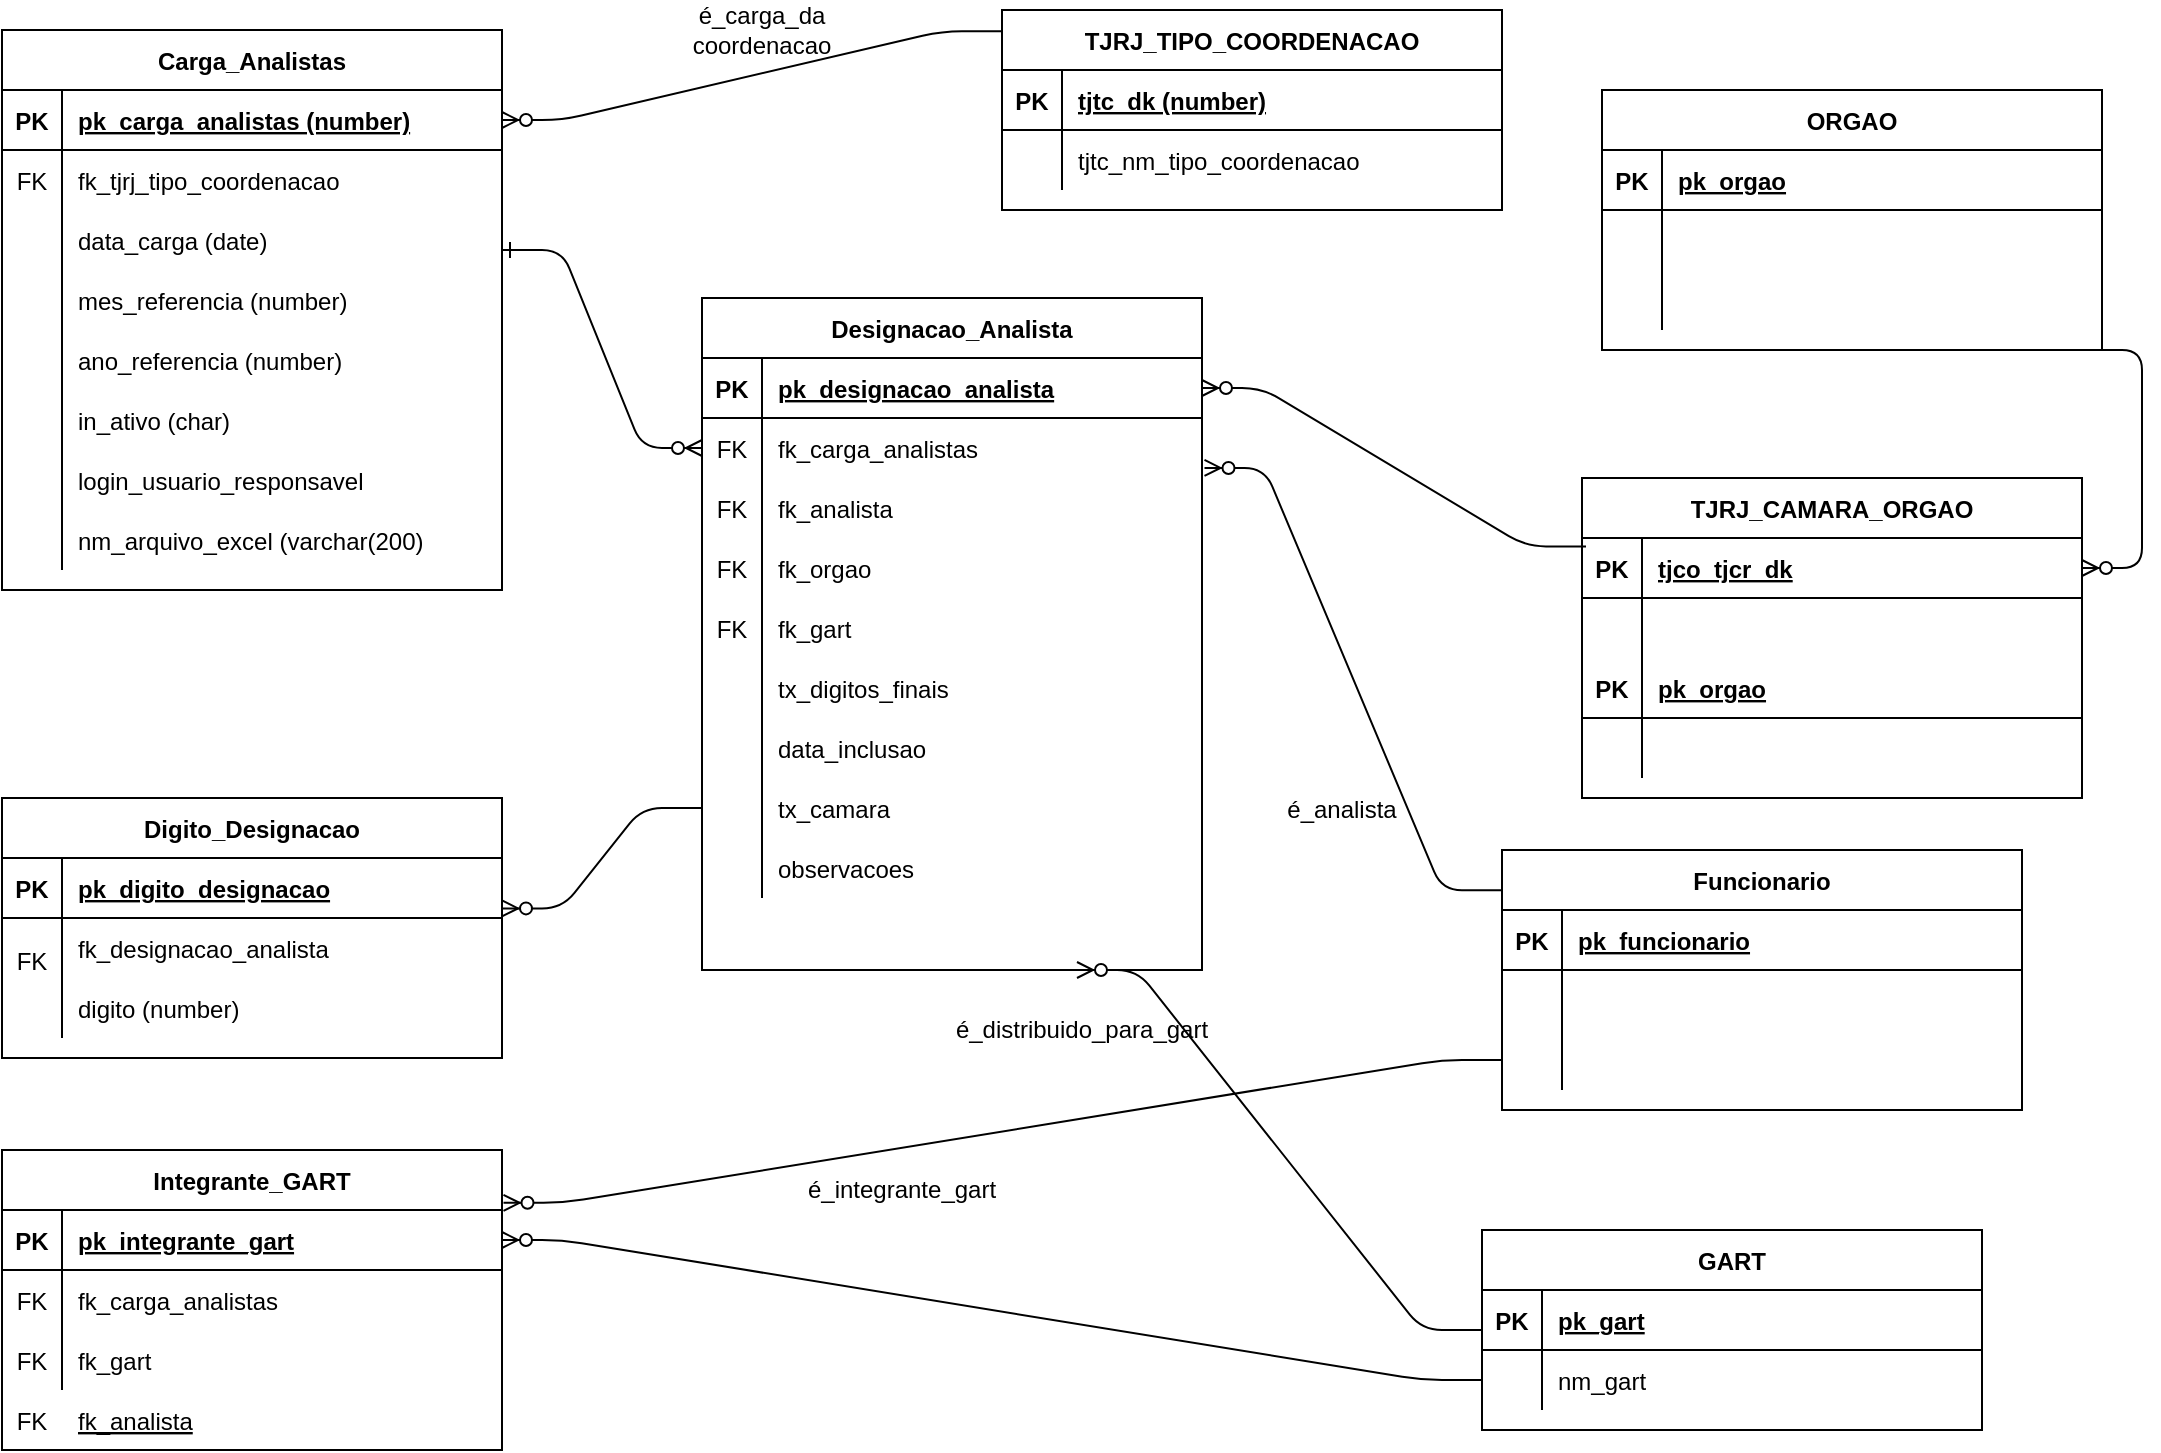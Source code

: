<mxfile version="14.4.8" type="github">
  <diagram id="R2lEEEUBdFMjLlhIrx00" name="Page-1">
    <mxGraphModel dx="1252" dy="533" grid="1" gridSize="10" guides="1" tooltips="1" connect="1" arrows="1" fold="1" page="1" pageScale="1" pageWidth="1169" pageHeight="827" math="0" shadow="0" extFonts="Permanent Marker^https://fonts.googleapis.com/css?family=Permanent+Marker">
      <root>
        <mxCell id="0" />
        <mxCell id="1" parent="0" />
        <mxCell id="C-vyLk0tnHw3VtMMgP7b-1" value="" style="edgeStyle=entityRelationEdgeStyle;endArrow=ERzeroToMany;startArrow=ERone;endFill=1;startFill=0;" parent="1" target="C-vyLk0tnHw3VtMMgP7b-6" edge="1">
          <mxGeometry width="100" height="100" relative="1" as="geometry">
            <mxPoint x="300" y="160" as="sourcePoint" />
            <mxPoint x="370" y="550" as="targetPoint" />
          </mxGeometry>
        </mxCell>
        <mxCell id="C-vyLk0tnHw3VtMMgP7b-2" value="Designacao_Analista" style="shape=table;startSize=30;container=1;collapsible=1;childLayout=tableLayout;fixedRows=1;rowLines=0;fontStyle=1;align=center;resizeLast=1;" parent="1" vertex="1">
          <mxGeometry x="400" y="184" width="250" height="336" as="geometry" />
        </mxCell>
        <mxCell id="C-vyLk0tnHw3VtMMgP7b-3" value="" style="shape=partialRectangle;collapsible=0;dropTarget=0;pointerEvents=0;fillColor=none;points=[[0,0.5],[1,0.5]];portConstraint=eastwest;top=0;left=0;right=0;bottom=1;" parent="C-vyLk0tnHw3VtMMgP7b-2" vertex="1">
          <mxGeometry y="30" width="250" height="30" as="geometry" />
        </mxCell>
        <mxCell id="C-vyLk0tnHw3VtMMgP7b-4" value="PK" style="shape=partialRectangle;overflow=hidden;connectable=0;fillColor=none;top=0;left=0;bottom=0;right=0;fontStyle=1;" parent="C-vyLk0tnHw3VtMMgP7b-3" vertex="1">
          <mxGeometry width="30" height="30" as="geometry" />
        </mxCell>
        <mxCell id="C-vyLk0tnHw3VtMMgP7b-5" value="pk_designacao_analista" style="shape=partialRectangle;overflow=hidden;connectable=0;fillColor=none;top=0;left=0;bottom=0;right=0;align=left;spacingLeft=6;fontStyle=5;" parent="C-vyLk0tnHw3VtMMgP7b-3" vertex="1">
          <mxGeometry x="30" width="220" height="30" as="geometry" />
        </mxCell>
        <mxCell id="C-vyLk0tnHw3VtMMgP7b-6" value="" style="shape=partialRectangle;collapsible=0;dropTarget=0;pointerEvents=0;fillColor=none;points=[[0,0.5],[1,0.5]];portConstraint=eastwest;top=0;left=0;right=0;bottom=0;" parent="C-vyLk0tnHw3VtMMgP7b-2" vertex="1">
          <mxGeometry y="60" width="250" height="30" as="geometry" />
        </mxCell>
        <mxCell id="C-vyLk0tnHw3VtMMgP7b-7" value="FK" style="shape=partialRectangle;overflow=hidden;connectable=0;fillColor=none;top=0;left=0;bottom=0;right=0;" parent="C-vyLk0tnHw3VtMMgP7b-6" vertex="1">
          <mxGeometry width="30" height="30" as="geometry" />
        </mxCell>
        <mxCell id="C-vyLk0tnHw3VtMMgP7b-8" value="fk_carga_analistas" style="shape=partialRectangle;overflow=hidden;connectable=0;fillColor=none;top=0;left=0;bottom=0;right=0;align=left;spacingLeft=6;" parent="C-vyLk0tnHw3VtMMgP7b-6" vertex="1">
          <mxGeometry x="30" width="220" height="30" as="geometry" />
        </mxCell>
        <mxCell id="C-vyLk0tnHw3VtMMgP7b-9" value="" style="shape=partialRectangle;collapsible=0;dropTarget=0;pointerEvents=0;fillColor=none;points=[[0,0.5],[1,0.5]];portConstraint=eastwest;top=0;left=0;right=0;bottom=0;" parent="C-vyLk0tnHw3VtMMgP7b-2" vertex="1">
          <mxGeometry y="90" width="250" height="30" as="geometry" />
        </mxCell>
        <mxCell id="C-vyLk0tnHw3VtMMgP7b-10" value="" style="shape=partialRectangle;overflow=hidden;connectable=0;fillColor=none;top=0;left=0;bottom=0;right=0;" parent="C-vyLk0tnHw3VtMMgP7b-9" vertex="1">
          <mxGeometry width="30" height="30" as="geometry" />
        </mxCell>
        <mxCell id="C-vyLk0tnHw3VtMMgP7b-11" value="fk_analista" style="shape=partialRectangle;overflow=hidden;connectable=0;fillColor=none;top=0;left=0;bottom=0;right=0;align=left;spacingLeft=6;" parent="C-vyLk0tnHw3VtMMgP7b-9" vertex="1">
          <mxGeometry x="30" width="220" height="30" as="geometry" />
        </mxCell>
        <mxCell id="Q8lgzIE0sb7ELPzwyJLQ-33" value="" style="shape=partialRectangle;collapsible=0;dropTarget=0;pointerEvents=0;fillColor=none;points=[[0,0.5],[1,0.5]];portConstraint=eastwest;top=0;left=0;right=0;bottom=0;" parent="C-vyLk0tnHw3VtMMgP7b-2" vertex="1">
          <mxGeometry y="120" width="250" height="30" as="geometry" />
        </mxCell>
        <mxCell id="Q8lgzIE0sb7ELPzwyJLQ-34" value="" style="shape=partialRectangle;overflow=hidden;connectable=0;fillColor=none;top=0;left=0;bottom=0;right=0;" parent="Q8lgzIE0sb7ELPzwyJLQ-33" vertex="1">
          <mxGeometry width="30" height="30" as="geometry" />
        </mxCell>
        <mxCell id="Q8lgzIE0sb7ELPzwyJLQ-35" value="fk_orgao" style="shape=partialRectangle;overflow=hidden;connectable=0;fillColor=none;top=0;left=0;bottom=0;right=0;align=left;spacingLeft=6;" parent="Q8lgzIE0sb7ELPzwyJLQ-33" vertex="1">
          <mxGeometry x="30" width="220" height="30" as="geometry" />
        </mxCell>
        <mxCell id="Q8lgzIE0sb7ELPzwyJLQ-37" value="" style="shape=partialRectangle;collapsible=0;dropTarget=0;pointerEvents=0;fillColor=none;points=[[0,0.5],[1,0.5]];portConstraint=eastwest;top=0;left=0;right=0;bottom=0;" parent="C-vyLk0tnHw3VtMMgP7b-2" vertex="1">
          <mxGeometry y="150" width="250" height="30" as="geometry" />
        </mxCell>
        <mxCell id="Q8lgzIE0sb7ELPzwyJLQ-38" value="" style="shape=partialRectangle;overflow=hidden;connectable=0;fillColor=none;top=0;left=0;bottom=0;right=0;" parent="Q8lgzIE0sb7ELPzwyJLQ-37" vertex="1">
          <mxGeometry width="30" height="30" as="geometry" />
        </mxCell>
        <mxCell id="Q8lgzIE0sb7ELPzwyJLQ-39" value="fk_gart" style="shape=partialRectangle;overflow=hidden;connectable=0;fillColor=none;top=0;left=0;bottom=0;right=0;align=left;spacingLeft=6;" parent="Q8lgzIE0sb7ELPzwyJLQ-37" vertex="1">
          <mxGeometry x="30" width="220" height="30" as="geometry" />
        </mxCell>
        <mxCell id="Q8lgzIE0sb7ELPzwyJLQ-40" value="" style="shape=partialRectangle;collapsible=0;dropTarget=0;pointerEvents=0;fillColor=none;points=[[0,0.5],[1,0.5]];portConstraint=eastwest;top=0;left=0;right=0;bottom=0;" parent="C-vyLk0tnHw3VtMMgP7b-2" vertex="1">
          <mxGeometry y="180" width="250" height="30" as="geometry" />
        </mxCell>
        <mxCell id="Q8lgzIE0sb7ELPzwyJLQ-41" value="" style="shape=partialRectangle;overflow=hidden;connectable=0;fillColor=none;top=0;left=0;bottom=0;right=0;" parent="Q8lgzIE0sb7ELPzwyJLQ-40" vertex="1">
          <mxGeometry width="30" height="30" as="geometry" />
        </mxCell>
        <mxCell id="Q8lgzIE0sb7ELPzwyJLQ-42" value="tx_digitos_finais" style="shape=partialRectangle;overflow=hidden;connectable=0;fillColor=none;top=0;left=0;bottom=0;right=0;align=left;spacingLeft=6;" parent="Q8lgzIE0sb7ELPzwyJLQ-40" vertex="1">
          <mxGeometry x="30" width="220" height="30" as="geometry" />
        </mxCell>
        <mxCell id="Q8lgzIE0sb7ELPzwyJLQ-43" value="" style="shape=partialRectangle;collapsible=0;dropTarget=0;pointerEvents=0;fillColor=none;points=[[0,0.5],[1,0.5]];portConstraint=eastwest;top=0;left=0;right=0;bottom=0;" parent="C-vyLk0tnHw3VtMMgP7b-2" vertex="1">
          <mxGeometry y="210" width="250" height="30" as="geometry" />
        </mxCell>
        <mxCell id="Q8lgzIE0sb7ELPzwyJLQ-44" value="" style="shape=partialRectangle;overflow=hidden;connectable=0;fillColor=none;top=0;left=0;bottom=0;right=0;" parent="Q8lgzIE0sb7ELPzwyJLQ-43" vertex="1">
          <mxGeometry width="30" height="30" as="geometry" />
        </mxCell>
        <mxCell id="Q8lgzIE0sb7ELPzwyJLQ-45" value="data_inclusao" style="shape=partialRectangle;overflow=hidden;connectable=0;fillColor=none;top=0;left=0;bottom=0;right=0;align=left;spacingLeft=6;" parent="Q8lgzIE0sb7ELPzwyJLQ-43" vertex="1">
          <mxGeometry x="30" width="220" height="30" as="geometry" />
        </mxCell>
        <mxCell id="NoIAqJUcy7Y0MZcSz8TD-11" value="" style="shape=partialRectangle;collapsible=0;dropTarget=0;pointerEvents=0;fillColor=none;points=[[0,0.5],[1,0.5]];portConstraint=eastwest;top=0;left=0;right=0;bottom=0;" parent="C-vyLk0tnHw3VtMMgP7b-2" vertex="1">
          <mxGeometry y="240" width="250" height="30" as="geometry" />
        </mxCell>
        <mxCell id="NoIAqJUcy7Y0MZcSz8TD-12" value="" style="shape=partialRectangle;overflow=hidden;connectable=0;fillColor=none;top=0;left=0;bottom=0;right=0;" parent="NoIAqJUcy7Y0MZcSz8TD-11" vertex="1">
          <mxGeometry width="30" height="30" as="geometry" />
        </mxCell>
        <mxCell id="NoIAqJUcy7Y0MZcSz8TD-13" value="tx_camara" style="shape=partialRectangle;overflow=hidden;connectable=0;fillColor=none;top=0;left=0;bottom=0;right=0;align=left;spacingLeft=6;" parent="NoIAqJUcy7Y0MZcSz8TD-11" vertex="1">
          <mxGeometry x="30" width="220" height="30" as="geometry" />
        </mxCell>
        <mxCell id="NoIAqJUcy7Y0MZcSz8TD-21" value="" style="shape=partialRectangle;collapsible=0;dropTarget=0;pointerEvents=0;fillColor=none;points=[[0,0.5],[1,0.5]];portConstraint=eastwest;top=0;left=0;right=0;bottom=0;" parent="C-vyLk0tnHw3VtMMgP7b-2" vertex="1">
          <mxGeometry y="270" width="250" height="30" as="geometry" />
        </mxCell>
        <mxCell id="NoIAqJUcy7Y0MZcSz8TD-22" value="" style="shape=partialRectangle;overflow=hidden;connectable=0;fillColor=none;top=0;left=0;bottom=0;right=0;" parent="NoIAqJUcy7Y0MZcSz8TD-21" vertex="1">
          <mxGeometry width="30" height="30" as="geometry" />
        </mxCell>
        <mxCell id="NoIAqJUcy7Y0MZcSz8TD-23" value="observacoes" style="shape=partialRectangle;overflow=hidden;connectable=0;fillColor=none;top=0;left=0;bottom=0;right=0;align=left;spacingLeft=6;" parent="NoIAqJUcy7Y0MZcSz8TD-21" vertex="1">
          <mxGeometry x="30" width="220" height="30" as="geometry" />
        </mxCell>
        <mxCell id="C-vyLk0tnHw3VtMMgP7b-13" value="TJRJ_CAMARA_ORGAO" style="shape=table;startSize=30;container=1;collapsible=1;childLayout=tableLayout;fixedRows=1;rowLines=0;fontStyle=1;align=center;resizeLast=1;" parent="1" vertex="1">
          <mxGeometry x="840" y="274" width="250" height="160" as="geometry" />
        </mxCell>
        <mxCell id="C-vyLk0tnHw3VtMMgP7b-14" value="" style="shape=partialRectangle;collapsible=0;dropTarget=0;pointerEvents=0;fillColor=none;points=[[0,0.5],[1,0.5]];portConstraint=eastwest;top=0;left=0;right=0;bottom=1;" parent="C-vyLk0tnHw3VtMMgP7b-13" vertex="1">
          <mxGeometry y="30" width="250" height="30" as="geometry" />
        </mxCell>
        <mxCell id="C-vyLk0tnHw3VtMMgP7b-15" value="PK" style="shape=partialRectangle;overflow=hidden;connectable=0;fillColor=none;top=0;left=0;bottom=0;right=0;fontStyle=1;" parent="C-vyLk0tnHw3VtMMgP7b-14" vertex="1">
          <mxGeometry width="30" height="30" as="geometry" />
        </mxCell>
        <mxCell id="C-vyLk0tnHw3VtMMgP7b-16" value="tjco_tjcr_dk" style="shape=partialRectangle;overflow=hidden;connectable=0;fillColor=none;top=0;left=0;bottom=0;right=0;align=left;spacingLeft=6;fontStyle=5;" parent="C-vyLk0tnHw3VtMMgP7b-14" vertex="1">
          <mxGeometry x="30" width="220" height="30" as="geometry" />
        </mxCell>
        <mxCell id="C-vyLk0tnHw3VtMMgP7b-17" value="" style="shape=partialRectangle;collapsible=0;dropTarget=0;pointerEvents=0;fillColor=none;points=[[0,0.5],[1,0.5]];portConstraint=eastwest;top=0;left=0;right=0;bottom=0;" parent="C-vyLk0tnHw3VtMMgP7b-13" vertex="1">
          <mxGeometry y="60" width="250" height="30" as="geometry" />
        </mxCell>
        <mxCell id="C-vyLk0tnHw3VtMMgP7b-18" value="" style="shape=partialRectangle;overflow=hidden;connectable=0;fillColor=none;top=0;left=0;bottom=0;right=0;" parent="C-vyLk0tnHw3VtMMgP7b-17" vertex="1">
          <mxGeometry width="30" height="30" as="geometry" />
        </mxCell>
        <mxCell id="C-vyLk0tnHw3VtMMgP7b-19" value="" style="shape=partialRectangle;overflow=hidden;connectable=0;fillColor=none;top=0;left=0;bottom=0;right=0;align=left;spacingLeft=6;" parent="C-vyLk0tnHw3VtMMgP7b-17" vertex="1">
          <mxGeometry x="30" width="220" height="30" as="geometry" />
        </mxCell>
        <mxCell id="ep-VxAOLVjgh2038yhp6-12" value="" style="shape=partialRectangle;collapsible=0;dropTarget=0;pointerEvents=0;fillColor=none;points=[[0,0.5],[1,0.5]];portConstraint=eastwest;top=0;left=0;right=0;bottom=1;" parent="C-vyLk0tnHw3VtMMgP7b-13" vertex="1">
          <mxGeometry y="90" width="250" height="30" as="geometry" />
        </mxCell>
        <mxCell id="ep-VxAOLVjgh2038yhp6-13" value="PK" style="shape=partialRectangle;overflow=hidden;connectable=0;fillColor=none;top=0;left=0;bottom=0;right=0;fontStyle=1;" parent="ep-VxAOLVjgh2038yhp6-12" vertex="1">
          <mxGeometry width="30" height="30" as="geometry" />
        </mxCell>
        <mxCell id="ep-VxAOLVjgh2038yhp6-14" value="pk_orgao" style="shape=partialRectangle;overflow=hidden;connectable=0;fillColor=none;top=0;left=0;bottom=0;right=0;align=left;spacingLeft=6;fontStyle=5;" parent="ep-VxAOLVjgh2038yhp6-12" vertex="1">
          <mxGeometry x="30" width="220" height="30" as="geometry" />
        </mxCell>
        <mxCell id="C-vyLk0tnHw3VtMMgP7b-20" value="" style="shape=partialRectangle;collapsible=0;dropTarget=0;pointerEvents=0;fillColor=none;points=[[0,0.5],[1,0.5]];portConstraint=eastwest;top=0;left=0;right=0;bottom=0;" parent="C-vyLk0tnHw3VtMMgP7b-13" vertex="1">
          <mxGeometry y="120" width="250" height="30" as="geometry" />
        </mxCell>
        <mxCell id="C-vyLk0tnHw3VtMMgP7b-21" value="" style="shape=partialRectangle;overflow=hidden;connectable=0;fillColor=none;top=0;left=0;bottom=0;right=0;" parent="C-vyLk0tnHw3VtMMgP7b-20" vertex="1">
          <mxGeometry width="30" height="30" as="geometry" />
        </mxCell>
        <mxCell id="C-vyLk0tnHw3VtMMgP7b-22" value="" style="shape=partialRectangle;overflow=hidden;connectable=0;fillColor=none;top=0;left=0;bottom=0;right=0;align=left;spacingLeft=6;" parent="C-vyLk0tnHw3VtMMgP7b-20" vertex="1">
          <mxGeometry x="30" width="220" height="30" as="geometry" />
        </mxCell>
        <mxCell id="C-vyLk0tnHw3VtMMgP7b-23" value="Carga_Analistas" style="shape=table;startSize=30;container=1;collapsible=1;childLayout=tableLayout;fixedRows=1;rowLines=0;fontStyle=1;align=center;resizeLast=1;" parent="1" vertex="1">
          <mxGeometry x="50" y="50" width="250" height="280" as="geometry" />
        </mxCell>
        <mxCell id="C-vyLk0tnHw3VtMMgP7b-24" value="" style="shape=partialRectangle;collapsible=0;dropTarget=0;pointerEvents=0;fillColor=none;points=[[0,0.5],[1,0.5]];portConstraint=eastwest;top=0;left=0;right=0;bottom=1;" parent="C-vyLk0tnHw3VtMMgP7b-23" vertex="1">
          <mxGeometry y="30" width="250" height="30" as="geometry" />
        </mxCell>
        <mxCell id="C-vyLk0tnHw3VtMMgP7b-25" value="PK" style="shape=partialRectangle;overflow=hidden;connectable=0;fillColor=none;top=0;left=0;bottom=0;right=0;fontStyle=1;" parent="C-vyLk0tnHw3VtMMgP7b-24" vertex="1">
          <mxGeometry width="30" height="30" as="geometry" />
        </mxCell>
        <mxCell id="C-vyLk0tnHw3VtMMgP7b-26" value="pk_carga_analistas (number)" style="shape=partialRectangle;overflow=hidden;connectable=0;fillColor=none;top=0;left=0;bottom=0;right=0;align=left;spacingLeft=6;fontStyle=5;" parent="C-vyLk0tnHw3VtMMgP7b-24" vertex="1">
          <mxGeometry x="30" width="220" height="30" as="geometry" />
        </mxCell>
        <mxCell id="C-vyLk0tnHw3VtMMgP7b-27" value="" style="shape=partialRectangle;collapsible=0;dropTarget=0;pointerEvents=0;fillColor=none;points=[[0,0.5],[1,0.5]];portConstraint=eastwest;top=0;left=0;right=0;bottom=0;" parent="C-vyLk0tnHw3VtMMgP7b-23" vertex="1">
          <mxGeometry y="60" width="250" height="30" as="geometry" />
        </mxCell>
        <mxCell id="C-vyLk0tnHw3VtMMgP7b-28" value="FK" style="shape=partialRectangle;overflow=hidden;connectable=0;fillColor=none;top=0;left=0;bottom=0;right=0;" parent="C-vyLk0tnHw3VtMMgP7b-27" vertex="1">
          <mxGeometry width="30" height="30" as="geometry" />
        </mxCell>
        <mxCell id="C-vyLk0tnHw3VtMMgP7b-29" value="fk_tjrj_tipo_coordenacao" style="shape=partialRectangle;overflow=hidden;connectable=0;fillColor=none;top=0;left=0;bottom=0;right=0;align=left;spacingLeft=6;" parent="C-vyLk0tnHw3VtMMgP7b-27" vertex="1">
          <mxGeometry x="30" width="220" height="30" as="geometry" />
        </mxCell>
        <mxCell id="Q8lgzIE0sb7ELPzwyJLQ-14" value="" style="shape=partialRectangle;collapsible=0;dropTarget=0;pointerEvents=0;fillColor=none;points=[[0,0.5],[1,0.5]];portConstraint=eastwest;top=0;left=0;right=0;bottom=0;" parent="C-vyLk0tnHw3VtMMgP7b-23" vertex="1">
          <mxGeometry y="90" width="250" height="30" as="geometry" />
        </mxCell>
        <mxCell id="Q8lgzIE0sb7ELPzwyJLQ-15" value="" style="shape=partialRectangle;overflow=hidden;connectable=0;fillColor=none;top=0;left=0;bottom=0;right=0;" parent="Q8lgzIE0sb7ELPzwyJLQ-14" vertex="1">
          <mxGeometry width="30" height="30" as="geometry" />
        </mxCell>
        <mxCell id="Q8lgzIE0sb7ELPzwyJLQ-16" value="data_carga (date)" style="shape=partialRectangle;overflow=hidden;connectable=0;fillColor=none;top=0;left=0;bottom=0;right=0;align=left;spacingLeft=6;" parent="Q8lgzIE0sb7ELPzwyJLQ-14" vertex="1">
          <mxGeometry x="30" width="220" height="30" as="geometry" />
        </mxCell>
        <mxCell id="Q8lgzIE0sb7ELPzwyJLQ-17" value="" style="shape=partialRectangle;collapsible=0;dropTarget=0;pointerEvents=0;fillColor=none;points=[[0,0.5],[1,0.5]];portConstraint=eastwest;top=0;left=0;right=0;bottom=0;" parent="C-vyLk0tnHw3VtMMgP7b-23" vertex="1">
          <mxGeometry y="120" width="250" height="30" as="geometry" />
        </mxCell>
        <mxCell id="Q8lgzIE0sb7ELPzwyJLQ-18" value="" style="shape=partialRectangle;overflow=hidden;connectable=0;fillColor=none;top=0;left=0;bottom=0;right=0;" parent="Q8lgzIE0sb7ELPzwyJLQ-17" vertex="1">
          <mxGeometry width="30" height="30" as="geometry" />
        </mxCell>
        <mxCell id="Q8lgzIE0sb7ELPzwyJLQ-19" value="mes_referencia (number)" style="shape=partialRectangle;overflow=hidden;connectable=0;fillColor=none;top=0;left=0;bottom=0;right=0;align=left;spacingLeft=6;" parent="Q8lgzIE0sb7ELPzwyJLQ-17" vertex="1">
          <mxGeometry x="30" width="220" height="30" as="geometry" />
        </mxCell>
        <mxCell id="Q8lgzIE0sb7ELPzwyJLQ-20" value="" style="shape=partialRectangle;collapsible=0;dropTarget=0;pointerEvents=0;fillColor=none;points=[[0,0.5],[1,0.5]];portConstraint=eastwest;top=0;left=0;right=0;bottom=0;" parent="C-vyLk0tnHw3VtMMgP7b-23" vertex="1">
          <mxGeometry y="150" width="250" height="30" as="geometry" />
        </mxCell>
        <mxCell id="Q8lgzIE0sb7ELPzwyJLQ-21" value="" style="shape=partialRectangle;overflow=hidden;connectable=0;fillColor=none;top=0;left=0;bottom=0;right=0;" parent="Q8lgzIE0sb7ELPzwyJLQ-20" vertex="1">
          <mxGeometry width="30" height="30" as="geometry" />
        </mxCell>
        <mxCell id="Q8lgzIE0sb7ELPzwyJLQ-22" value="ano_referencia (number)" style="shape=partialRectangle;overflow=hidden;connectable=0;fillColor=none;top=0;left=0;bottom=0;right=0;align=left;spacingLeft=6;" parent="Q8lgzIE0sb7ELPzwyJLQ-20" vertex="1">
          <mxGeometry x="30" width="220" height="30" as="geometry" />
        </mxCell>
        <mxCell id="Q8lgzIE0sb7ELPzwyJLQ-23" value="" style="shape=partialRectangle;collapsible=0;dropTarget=0;pointerEvents=0;fillColor=none;points=[[0,0.5],[1,0.5]];portConstraint=eastwest;top=0;left=0;right=0;bottom=0;" parent="C-vyLk0tnHw3VtMMgP7b-23" vertex="1">
          <mxGeometry y="180" width="250" height="30" as="geometry" />
        </mxCell>
        <mxCell id="Q8lgzIE0sb7ELPzwyJLQ-24" value="" style="shape=partialRectangle;overflow=hidden;connectable=0;fillColor=none;top=0;left=0;bottom=0;right=0;" parent="Q8lgzIE0sb7ELPzwyJLQ-23" vertex="1">
          <mxGeometry width="30" height="30" as="geometry" />
        </mxCell>
        <mxCell id="Q8lgzIE0sb7ELPzwyJLQ-25" value="in_ativo (char)" style="shape=partialRectangle;overflow=hidden;connectable=0;fillColor=none;top=0;left=0;bottom=0;right=0;align=left;spacingLeft=6;" parent="Q8lgzIE0sb7ELPzwyJLQ-23" vertex="1">
          <mxGeometry x="30" width="220" height="30" as="geometry" />
        </mxCell>
        <mxCell id="Q8lgzIE0sb7ELPzwyJLQ-26" value="" style="shape=partialRectangle;collapsible=0;dropTarget=0;pointerEvents=0;fillColor=none;points=[[0,0.5],[1,0.5]];portConstraint=eastwest;top=0;left=0;right=0;bottom=0;" parent="C-vyLk0tnHw3VtMMgP7b-23" vertex="1">
          <mxGeometry y="210" width="250" height="30" as="geometry" />
        </mxCell>
        <mxCell id="Q8lgzIE0sb7ELPzwyJLQ-27" value="" style="shape=partialRectangle;overflow=hidden;connectable=0;fillColor=none;top=0;left=0;bottom=0;right=0;" parent="Q8lgzIE0sb7ELPzwyJLQ-26" vertex="1">
          <mxGeometry width="30" height="30" as="geometry" />
        </mxCell>
        <mxCell id="Q8lgzIE0sb7ELPzwyJLQ-28" value="login_usuario_responsavel" style="shape=partialRectangle;overflow=hidden;connectable=0;fillColor=none;top=0;left=0;bottom=0;right=0;align=left;spacingLeft=6;" parent="Q8lgzIE0sb7ELPzwyJLQ-26" vertex="1">
          <mxGeometry x="30" width="220" height="30" as="geometry" />
        </mxCell>
        <mxCell id="NoIAqJUcy7Y0MZcSz8TD-18" value="" style="shape=partialRectangle;collapsible=0;dropTarget=0;pointerEvents=0;fillColor=none;points=[[0,0.5],[1,0.5]];portConstraint=eastwest;top=0;left=0;right=0;bottom=0;" parent="C-vyLk0tnHw3VtMMgP7b-23" vertex="1">
          <mxGeometry y="240" width="250" height="30" as="geometry" />
        </mxCell>
        <mxCell id="NoIAqJUcy7Y0MZcSz8TD-19" value="" style="shape=partialRectangle;overflow=hidden;connectable=0;fillColor=none;top=0;left=0;bottom=0;right=0;" parent="NoIAqJUcy7Y0MZcSz8TD-18" vertex="1">
          <mxGeometry width="30" height="30" as="geometry" />
        </mxCell>
        <mxCell id="NoIAqJUcy7Y0MZcSz8TD-20" value="nm_arquivo_excel (varchar(200)" style="shape=partialRectangle;overflow=hidden;connectable=0;fillColor=none;top=0;left=0;bottom=0;right=0;align=left;spacingLeft=6;" parent="NoIAqJUcy7Y0MZcSz8TD-18" vertex="1">
          <mxGeometry x="30" width="220" height="30" as="geometry" />
        </mxCell>
        <mxCell id="O_Yg95A6slMmNf9EX-Gv-8" value="" style="edgeStyle=entityRelationEdgeStyle;fontSize=12;html=1;endArrow=ERzeroToMany;endFill=1;exitX=0.008;exitY=0.14;exitDx=0;exitDy=0;exitPerimeter=0;entryX=1;entryY=0.5;entryDx=0;entryDy=0;" parent="1" source="C-vyLk0tnHw3VtMMgP7b-14" target="C-vyLk0tnHw3VtMMgP7b-3" edge="1">
          <mxGeometry width="100" height="100" relative="1" as="geometry">
            <mxPoint x="500" y="240" as="sourcePoint" />
            <mxPoint x="600" y="140" as="targetPoint" />
          </mxGeometry>
        </mxCell>
        <mxCell id="O_Yg95A6slMmNf9EX-Gv-9" value="Funcionario" style="shape=table;startSize=30;container=1;collapsible=1;childLayout=tableLayout;fixedRows=1;rowLines=0;fontStyle=1;align=center;resizeLast=1;" parent="1" vertex="1">
          <mxGeometry x="800" y="460" width="260" height="130" as="geometry" />
        </mxCell>
        <mxCell id="O_Yg95A6slMmNf9EX-Gv-10" value="" style="shape=partialRectangle;collapsible=0;dropTarget=0;pointerEvents=0;fillColor=none;points=[[0,0.5],[1,0.5]];portConstraint=eastwest;top=0;left=0;right=0;bottom=1;" parent="O_Yg95A6slMmNf9EX-Gv-9" vertex="1">
          <mxGeometry y="30" width="260" height="30" as="geometry" />
        </mxCell>
        <mxCell id="O_Yg95A6slMmNf9EX-Gv-11" value="PK" style="shape=partialRectangle;overflow=hidden;connectable=0;fillColor=none;top=0;left=0;bottom=0;right=0;fontStyle=1;" parent="O_Yg95A6slMmNf9EX-Gv-10" vertex="1">
          <mxGeometry width="30" height="30" as="geometry" />
        </mxCell>
        <mxCell id="O_Yg95A6slMmNf9EX-Gv-12" value="pk_funcionario" style="shape=partialRectangle;overflow=hidden;connectable=0;fillColor=none;top=0;left=0;bottom=0;right=0;align=left;spacingLeft=6;fontStyle=5;" parent="O_Yg95A6slMmNf9EX-Gv-10" vertex="1">
          <mxGeometry x="30" width="230" height="30" as="geometry" />
        </mxCell>
        <mxCell id="O_Yg95A6slMmNf9EX-Gv-13" value="" style="shape=partialRectangle;collapsible=0;dropTarget=0;pointerEvents=0;fillColor=none;points=[[0,0.5],[1,0.5]];portConstraint=eastwest;top=0;left=0;right=0;bottom=0;" parent="O_Yg95A6slMmNf9EX-Gv-9" vertex="1">
          <mxGeometry y="60" width="260" height="30" as="geometry" />
        </mxCell>
        <mxCell id="O_Yg95A6slMmNf9EX-Gv-14" value="" style="shape=partialRectangle;overflow=hidden;connectable=0;fillColor=none;top=0;left=0;bottom=0;right=0;" parent="O_Yg95A6slMmNf9EX-Gv-13" vertex="1">
          <mxGeometry width="30" height="30" as="geometry" />
        </mxCell>
        <mxCell id="O_Yg95A6slMmNf9EX-Gv-15" value="" style="shape=partialRectangle;overflow=hidden;connectable=0;fillColor=none;top=0;left=0;bottom=0;right=0;align=left;spacingLeft=6;" parent="O_Yg95A6slMmNf9EX-Gv-13" vertex="1">
          <mxGeometry x="30" width="230" height="30" as="geometry" />
        </mxCell>
        <mxCell id="O_Yg95A6slMmNf9EX-Gv-16" value="" style="shape=partialRectangle;collapsible=0;dropTarget=0;pointerEvents=0;fillColor=none;points=[[0,0.5],[1,0.5]];portConstraint=eastwest;top=0;left=0;right=0;bottom=0;" parent="O_Yg95A6slMmNf9EX-Gv-9" vertex="1">
          <mxGeometry y="90" width="260" height="30" as="geometry" />
        </mxCell>
        <mxCell id="O_Yg95A6slMmNf9EX-Gv-17" value="" style="shape=partialRectangle;overflow=hidden;connectable=0;fillColor=none;top=0;left=0;bottom=0;right=0;" parent="O_Yg95A6slMmNf9EX-Gv-16" vertex="1">
          <mxGeometry width="30" height="30" as="geometry" />
        </mxCell>
        <mxCell id="O_Yg95A6slMmNf9EX-Gv-18" value="" style="shape=partialRectangle;overflow=hidden;connectable=0;fillColor=none;top=0;left=0;bottom=0;right=0;align=left;spacingLeft=6;" parent="O_Yg95A6slMmNf9EX-Gv-16" vertex="1">
          <mxGeometry x="30" width="230" height="30" as="geometry" />
        </mxCell>
        <mxCell id="O_Yg95A6slMmNf9EX-Gv-19" value="" style="edgeStyle=entityRelationEdgeStyle;fontSize=12;html=1;endArrow=ERzeroToMany;endFill=1;exitX=0;exitY=0.155;exitDx=0;exitDy=0;exitPerimeter=0;entryX=1.005;entryY=0.833;entryDx=0;entryDy=0;entryPerimeter=0;" parent="1" source="O_Yg95A6slMmNf9EX-Gv-9" target="C-vyLk0tnHw3VtMMgP7b-6" edge="1">
          <mxGeometry width="100" height="100" relative="1" as="geometry">
            <mxPoint x="610" y="240" as="sourcePoint" />
            <mxPoint x="710" y="140" as="targetPoint" />
          </mxGeometry>
        </mxCell>
        <mxCell id="O_Yg95A6slMmNf9EX-Gv-20" value="FK" style="shape=partialRectangle;overflow=hidden;connectable=0;fillColor=none;top=0;left=0;bottom=0;right=0;" parent="1" vertex="1">
          <mxGeometry x="400" y="274" width="30" height="30" as="geometry" />
        </mxCell>
        <mxCell id="O_Yg95A6slMmNf9EX-Gv-25" value="" style="edgeStyle=entityRelationEdgeStyle;fontSize=12;html=1;endArrow=ERzeroToMany;endFill=1;exitX=0;exitY=0.5;exitDx=0;exitDy=0;entryX=1;entryY=-0.16;entryDx=0;entryDy=0;entryPerimeter=0;" parent="1" source="NoIAqJUcy7Y0MZcSz8TD-11" target="NoIAqJUcy7Y0MZcSz8TD-31" edge="1">
          <mxGeometry width="100" height="100" relative="1" as="geometry">
            <mxPoint x="580" y="280" as="sourcePoint" />
            <mxPoint x="350" y="520" as="targetPoint" />
          </mxGeometry>
        </mxCell>
        <mxCell id="O_Yg95A6slMmNf9EX-Gv-28" value="é_analista" style="text;html=1;strokeColor=none;fillColor=none;align=center;verticalAlign=middle;whiteSpace=wrap;rounded=0;" parent="1" vertex="1">
          <mxGeometry x="700" y="430" width="40" height="20" as="geometry" />
        </mxCell>
        <mxCell id="O_Yg95A6slMmNf9EX-Gv-35" value="FK" style="shape=partialRectangle;overflow=hidden;connectable=0;fillColor=none;top=0;left=0;bottom=0;right=0;" parent="1" vertex="1">
          <mxGeometry x="400" y="304" width="30" height="30" as="geometry" />
        </mxCell>
        <mxCell id="O_Yg95A6slMmNf9EX-Gv-46" value="Integrante_GART" style="shape=table;startSize=30;container=1;collapsible=1;childLayout=tableLayout;fixedRows=1;rowLines=0;fontStyle=1;align=center;resizeLast=1;" parent="1" vertex="1">
          <mxGeometry x="50" y="610" width="250" height="150" as="geometry" />
        </mxCell>
        <mxCell id="O_Yg95A6slMmNf9EX-Gv-47" value="" style="shape=partialRectangle;collapsible=0;dropTarget=0;pointerEvents=0;fillColor=none;points=[[0,0.5],[1,0.5]];portConstraint=eastwest;top=0;left=0;right=0;bottom=1;" parent="O_Yg95A6slMmNf9EX-Gv-46" vertex="1">
          <mxGeometry y="30" width="250" height="30" as="geometry" />
        </mxCell>
        <mxCell id="O_Yg95A6slMmNf9EX-Gv-48" value="PK" style="shape=partialRectangle;overflow=hidden;connectable=0;fillColor=none;top=0;left=0;bottom=0;right=0;fontStyle=1;" parent="O_Yg95A6slMmNf9EX-Gv-47" vertex="1">
          <mxGeometry width="30" height="30" as="geometry" />
        </mxCell>
        <mxCell id="O_Yg95A6slMmNf9EX-Gv-49" value="pk_integrante_gart" style="shape=partialRectangle;overflow=hidden;connectable=0;fillColor=none;top=0;left=0;bottom=0;right=0;align=left;spacingLeft=6;fontStyle=5;" parent="O_Yg95A6slMmNf9EX-Gv-47" vertex="1">
          <mxGeometry x="30" width="220" height="30" as="geometry" />
        </mxCell>
        <mxCell id="O_Yg95A6slMmNf9EX-Gv-50" value="" style="shape=partialRectangle;collapsible=0;dropTarget=0;pointerEvents=0;fillColor=none;points=[[0,0.5],[1,0.5]];portConstraint=eastwest;top=0;left=0;right=0;bottom=0;" parent="O_Yg95A6slMmNf9EX-Gv-46" vertex="1">
          <mxGeometry y="60" width="250" height="30" as="geometry" />
        </mxCell>
        <mxCell id="O_Yg95A6slMmNf9EX-Gv-51" value="" style="shape=partialRectangle;overflow=hidden;connectable=0;fillColor=none;top=0;left=0;bottom=0;right=0;" parent="O_Yg95A6slMmNf9EX-Gv-50" vertex="1">
          <mxGeometry width="30" height="30" as="geometry" />
        </mxCell>
        <mxCell id="O_Yg95A6slMmNf9EX-Gv-52" value="" style="shape=partialRectangle;overflow=hidden;connectable=0;fillColor=none;top=0;left=0;bottom=0;right=0;align=left;spacingLeft=6;" parent="O_Yg95A6slMmNf9EX-Gv-50" vertex="1">
          <mxGeometry x="30" width="220" height="30" as="geometry" />
        </mxCell>
        <mxCell id="O_Yg95A6slMmNf9EX-Gv-53" value="" style="shape=partialRectangle;collapsible=0;dropTarget=0;pointerEvents=0;fillColor=none;points=[[0,0.5],[1,0.5]];portConstraint=eastwest;top=0;left=0;right=0;bottom=0;" parent="O_Yg95A6slMmNf9EX-Gv-46" vertex="1">
          <mxGeometry y="90" width="250" height="30" as="geometry" />
        </mxCell>
        <mxCell id="O_Yg95A6slMmNf9EX-Gv-54" value="" style="shape=partialRectangle;overflow=hidden;connectable=0;fillColor=none;top=0;left=0;bottom=0;right=0;" parent="O_Yg95A6slMmNf9EX-Gv-53" vertex="1">
          <mxGeometry width="30" height="30" as="geometry" />
        </mxCell>
        <mxCell id="O_Yg95A6slMmNf9EX-Gv-55" value="" style="shape=partialRectangle;overflow=hidden;connectable=0;fillColor=none;top=0;left=0;bottom=0;right=0;align=left;spacingLeft=6;" parent="O_Yg95A6slMmNf9EX-Gv-53" vertex="1">
          <mxGeometry x="30" width="220" height="30" as="geometry" />
        </mxCell>
        <mxCell id="O_Yg95A6slMmNf9EX-Gv-60" value="fk_analista" style="shape=partialRectangle;overflow=hidden;connectable=0;fillColor=none;top=0;left=0;bottom=0;right=0;align=left;spacingLeft=6;fontStyle=4;" parent="1" vertex="1">
          <mxGeometry x="80" y="730" width="220" height="30" as="geometry" />
        </mxCell>
        <mxCell id="O_Yg95A6slMmNf9EX-Gv-63" value="é_integrante_gart" style="text;html=1;strokeColor=none;fillColor=none;align=center;verticalAlign=middle;whiteSpace=wrap;rounded=0;" parent="1" vertex="1">
          <mxGeometry x="480" y="620" width="40" height="20" as="geometry" />
        </mxCell>
        <mxCell id="O_Yg95A6slMmNf9EX-Gv-70" value="fk_carga_analistas" style="shape=partialRectangle;overflow=hidden;connectable=0;fillColor=none;top=0;left=0;bottom=0;right=0;align=left;spacingLeft=6;" parent="1" vertex="1">
          <mxGeometry x="80" y="670" width="220" height="30" as="geometry" />
        </mxCell>
        <mxCell id="O_Yg95A6slMmNf9EX-Gv-74" value="FK" style="shape=partialRectangle;overflow=hidden;connectable=0;fillColor=none;top=0;left=0;bottom=0;right=0;" parent="1" vertex="1">
          <mxGeometry x="50" y="670" width="30" height="30" as="geometry" />
        </mxCell>
        <mxCell id="O_Yg95A6slMmNf9EX-Gv-75" value="fk_gart" style="shape=partialRectangle;overflow=hidden;connectable=0;fillColor=none;top=0;left=0;bottom=0;right=0;align=left;spacingLeft=6;" parent="1" vertex="1">
          <mxGeometry x="80" y="700" width="220" height="30" as="geometry" />
        </mxCell>
        <mxCell id="O_Yg95A6slMmNf9EX-Gv-76" value="FK" style="shape=partialRectangle;overflow=hidden;connectable=0;fillColor=none;top=0;left=0;bottom=0;right=0;" parent="1" vertex="1">
          <mxGeometry x="50" y="700" width="30" height="30" as="geometry" />
        </mxCell>
        <mxCell id="O_Yg95A6slMmNf9EX-Gv-77" value="FK" style="shape=partialRectangle;overflow=hidden;connectable=0;fillColor=none;top=0;left=0;bottom=0;right=0;" parent="1" vertex="1">
          <mxGeometry x="50" y="730" width="30" height="30" as="geometry" />
        </mxCell>
        <mxCell id="O_Yg95A6slMmNf9EX-Gv-79" value="" style="edgeStyle=entityRelationEdgeStyle;fontSize=12;html=1;endArrow=ERzeroToMany;endFill=1;entryX=1.003;entryY=-0.12;entryDx=0;entryDy=0;entryPerimeter=0;" parent="1" source="O_Yg95A6slMmNf9EX-Gv-16" target="O_Yg95A6slMmNf9EX-Gv-47" edge="1">
          <mxGeometry width="100" height="100" relative="1" as="geometry">
            <mxPoint x="820" y="330" as="sourcePoint" />
            <mxPoint x="290" y="600" as="targetPoint" />
          </mxGeometry>
        </mxCell>
        <mxCell id="Q8lgzIE0sb7ELPzwyJLQ-2" value="TJRJ_TIPO_COORDENACAO" style="shape=table;startSize=30;container=1;collapsible=1;childLayout=tableLayout;fixedRows=1;rowLines=0;fontStyle=1;align=center;resizeLast=1;" parent="1" vertex="1">
          <mxGeometry x="550" y="40" width="250" height="100" as="geometry" />
        </mxCell>
        <mxCell id="Q8lgzIE0sb7ELPzwyJLQ-3" value="" style="shape=partialRectangle;collapsible=0;dropTarget=0;pointerEvents=0;fillColor=none;points=[[0,0.5],[1,0.5]];portConstraint=eastwest;top=0;left=0;right=0;bottom=1;" parent="Q8lgzIE0sb7ELPzwyJLQ-2" vertex="1">
          <mxGeometry y="30" width="250" height="30" as="geometry" />
        </mxCell>
        <mxCell id="Q8lgzIE0sb7ELPzwyJLQ-4" value="PK" style="shape=partialRectangle;overflow=hidden;connectable=0;fillColor=none;top=0;left=0;bottom=0;right=0;fontStyle=1;" parent="Q8lgzIE0sb7ELPzwyJLQ-3" vertex="1">
          <mxGeometry width="30" height="30" as="geometry" />
        </mxCell>
        <mxCell id="Q8lgzIE0sb7ELPzwyJLQ-5" value="tjtc_dk (number)" style="shape=partialRectangle;overflow=hidden;connectable=0;fillColor=none;top=0;left=0;bottom=0;right=0;align=left;spacingLeft=6;fontStyle=5;" parent="Q8lgzIE0sb7ELPzwyJLQ-3" vertex="1">
          <mxGeometry x="30" width="220" height="30" as="geometry" />
        </mxCell>
        <mxCell id="Q8lgzIE0sb7ELPzwyJLQ-6" value="" style="shape=partialRectangle;collapsible=0;dropTarget=0;pointerEvents=0;fillColor=none;points=[[0,0.5],[1,0.5]];portConstraint=eastwest;top=0;left=0;right=0;bottom=0;" parent="Q8lgzIE0sb7ELPzwyJLQ-2" vertex="1">
          <mxGeometry y="60" width="250" height="30" as="geometry" />
        </mxCell>
        <mxCell id="Q8lgzIE0sb7ELPzwyJLQ-7" value="" style="shape=partialRectangle;overflow=hidden;connectable=0;fillColor=none;top=0;left=0;bottom=0;right=0;" parent="Q8lgzIE0sb7ELPzwyJLQ-6" vertex="1">
          <mxGeometry width="30" height="30" as="geometry" />
        </mxCell>
        <mxCell id="Q8lgzIE0sb7ELPzwyJLQ-8" value="tjtc_nm_tipo_coordenacao" style="shape=partialRectangle;overflow=hidden;connectable=0;fillColor=none;top=0;left=0;bottom=0;right=0;align=left;spacingLeft=6;" parent="Q8lgzIE0sb7ELPzwyJLQ-6" vertex="1">
          <mxGeometry x="30" width="220" height="30" as="geometry" />
        </mxCell>
        <mxCell id="Q8lgzIE0sb7ELPzwyJLQ-9" value="" style="edgeStyle=entityRelationEdgeStyle;fontSize=12;html=1;endArrow=ERzeroToMany;endFill=1;exitX=0;exitY=0.106;exitDx=0;exitDy=0;exitPerimeter=0;entryX=1;entryY=0.5;entryDx=0;entryDy=0;" parent="1" source="Q8lgzIE0sb7ELPzwyJLQ-2" target="C-vyLk0tnHw3VtMMgP7b-24" edge="1">
          <mxGeometry width="100" height="100" relative="1" as="geometry">
            <mxPoint x="390" y="140" as="sourcePoint" />
            <mxPoint x="490" y="40" as="targetPoint" />
          </mxGeometry>
        </mxCell>
        <mxCell id="Q8lgzIE0sb7ELPzwyJLQ-10" value="é_carga_da coordenacao" style="text;html=1;strokeColor=none;fillColor=none;align=center;verticalAlign=middle;whiteSpace=wrap;rounded=0;" parent="1" vertex="1">
          <mxGeometry x="410" y="40" width="40" height="20" as="geometry" />
        </mxCell>
        <mxCell id="ep-VxAOLVjgh2038yhp6-1" value="ORGAO" style="shape=table;startSize=30;container=1;collapsible=1;childLayout=tableLayout;fixedRows=1;rowLines=0;fontStyle=1;align=center;resizeLast=1;" parent="1" vertex="1">
          <mxGeometry x="850" y="80" width="250" height="130" as="geometry" />
        </mxCell>
        <mxCell id="ep-VxAOLVjgh2038yhp6-2" value="" style="shape=partialRectangle;collapsible=0;dropTarget=0;pointerEvents=0;fillColor=none;points=[[0,0.5],[1,0.5]];portConstraint=eastwest;top=0;left=0;right=0;bottom=1;" parent="ep-VxAOLVjgh2038yhp6-1" vertex="1">
          <mxGeometry y="30" width="250" height="30" as="geometry" />
        </mxCell>
        <mxCell id="ep-VxAOLVjgh2038yhp6-3" value="PK" style="shape=partialRectangle;overflow=hidden;connectable=0;fillColor=none;top=0;left=0;bottom=0;right=0;fontStyle=1;" parent="ep-VxAOLVjgh2038yhp6-2" vertex="1">
          <mxGeometry width="30" height="30" as="geometry" />
        </mxCell>
        <mxCell id="ep-VxAOLVjgh2038yhp6-4" value="pk_orgao" style="shape=partialRectangle;overflow=hidden;connectable=0;fillColor=none;top=0;left=0;bottom=0;right=0;align=left;spacingLeft=6;fontStyle=5;" parent="ep-VxAOLVjgh2038yhp6-2" vertex="1">
          <mxGeometry x="30" width="220" height="30" as="geometry" />
        </mxCell>
        <mxCell id="ep-VxAOLVjgh2038yhp6-5" value="" style="shape=partialRectangle;collapsible=0;dropTarget=0;pointerEvents=0;fillColor=none;points=[[0,0.5],[1,0.5]];portConstraint=eastwest;top=0;left=0;right=0;bottom=0;" parent="ep-VxAOLVjgh2038yhp6-1" vertex="1">
          <mxGeometry y="60" width="250" height="30" as="geometry" />
        </mxCell>
        <mxCell id="ep-VxAOLVjgh2038yhp6-6" value="" style="shape=partialRectangle;overflow=hidden;connectable=0;fillColor=none;top=0;left=0;bottom=0;right=0;" parent="ep-VxAOLVjgh2038yhp6-5" vertex="1">
          <mxGeometry width="30" height="30" as="geometry" />
        </mxCell>
        <mxCell id="ep-VxAOLVjgh2038yhp6-7" value="" style="shape=partialRectangle;overflow=hidden;connectable=0;fillColor=none;top=0;left=0;bottom=0;right=0;align=left;spacingLeft=6;" parent="ep-VxAOLVjgh2038yhp6-5" vertex="1">
          <mxGeometry x="30" width="220" height="30" as="geometry" />
        </mxCell>
        <mxCell id="ep-VxAOLVjgh2038yhp6-8" value="" style="shape=partialRectangle;collapsible=0;dropTarget=0;pointerEvents=0;fillColor=none;points=[[0,0.5],[1,0.5]];portConstraint=eastwest;top=0;left=0;right=0;bottom=0;" parent="ep-VxAOLVjgh2038yhp6-1" vertex="1">
          <mxGeometry y="90" width="250" height="30" as="geometry" />
        </mxCell>
        <mxCell id="ep-VxAOLVjgh2038yhp6-9" value="" style="shape=partialRectangle;overflow=hidden;connectable=0;fillColor=none;top=0;left=0;bottom=0;right=0;" parent="ep-VxAOLVjgh2038yhp6-8" vertex="1">
          <mxGeometry width="30" height="30" as="geometry" />
        </mxCell>
        <mxCell id="ep-VxAOLVjgh2038yhp6-10" value="" style="shape=partialRectangle;overflow=hidden;connectable=0;fillColor=none;top=0;left=0;bottom=0;right=0;align=left;spacingLeft=6;" parent="ep-VxAOLVjgh2038yhp6-8" vertex="1">
          <mxGeometry x="30" width="220" height="30" as="geometry" />
        </mxCell>
        <mxCell id="ep-VxAOLVjgh2038yhp6-11" value="" style="edgeStyle=entityRelationEdgeStyle;fontSize=12;html=1;endArrow=ERzeroToMany;endFill=1;exitX=0.5;exitY=1;exitDx=0;exitDy=0;" parent="1" source="ep-VxAOLVjgh2038yhp6-1" target="C-vyLk0tnHw3VtMMgP7b-14" edge="1">
          <mxGeometry width="100" height="100" relative="1" as="geometry">
            <mxPoint x="760" y="410" as="sourcePoint" />
            <mxPoint x="860" y="310" as="targetPoint" />
          </mxGeometry>
        </mxCell>
        <mxCell id="NoIAqJUcy7Y0MZcSz8TD-4" value="GART" style="shape=table;startSize=30;container=1;collapsible=1;childLayout=tableLayout;fixedRows=1;rowLines=0;fontStyle=1;align=center;resizeLast=1;" parent="1" vertex="1">
          <mxGeometry x="790" y="650" width="250" height="100" as="geometry" />
        </mxCell>
        <mxCell id="NoIAqJUcy7Y0MZcSz8TD-5" value="" style="shape=partialRectangle;collapsible=0;dropTarget=0;pointerEvents=0;fillColor=none;points=[[0,0.5],[1,0.5]];portConstraint=eastwest;top=0;left=0;right=0;bottom=1;" parent="NoIAqJUcy7Y0MZcSz8TD-4" vertex="1">
          <mxGeometry y="30" width="250" height="30" as="geometry" />
        </mxCell>
        <mxCell id="NoIAqJUcy7Y0MZcSz8TD-6" value="PK" style="shape=partialRectangle;overflow=hidden;connectable=0;fillColor=none;top=0;left=0;bottom=0;right=0;fontStyle=1;" parent="NoIAqJUcy7Y0MZcSz8TD-5" vertex="1">
          <mxGeometry width="30" height="30" as="geometry" />
        </mxCell>
        <mxCell id="NoIAqJUcy7Y0MZcSz8TD-7" value="pk_gart" style="shape=partialRectangle;overflow=hidden;connectable=0;fillColor=none;top=0;left=0;bottom=0;right=0;align=left;spacingLeft=6;fontStyle=5;" parent="NoIAqJUcy7Y0MZcSz8TD-5" vertex="1">
          <mxGeometry x="30" width="220" height="30" as="geometry" />
        </mxCell>
        <mxCell id="NoIAqJUcy7Y0MZcSz8TD-8" value="" style="shape=partialRectangle;collapsible=0;dropTarget=0;pointerEvents=0;fillColor=none;points=[[0,0.5],[1,0.5]];portConstraint=eastwest;top=0;left=0;right=0;bottom=0;" parent="NoIAqJUcy7Y0MZcSz8TD-4" vertex="1">
          <mxGeometry y="60" width="250" height="30" as="geometry" />
        </mxCell>
        <mxCell id="NoIAqJUcy7Y0MZcSz8TD-9" value="" style="shape=partialRectangle;overflow=hidden;connectable=0;fillColor=none;top=0;left=0;bottom=0;right=0;" parent="NoIAqJUcy7Y0MZcSz8TD-8" vertex="1">
          <mxGeometry width="30" height="30" as="geometry" />
        </mxCell>
        <mxCell id="NoIAqJUcy7Y0MZcSz8TD-10" value="nm_gart" style="shape=partialRectangle;overflow=hidden;connectable=0;fillColor=none;top=0;left=0;bottom=0;right=0;align=left;spacingLeft=6;" parent="NoIAqJUcy7Y0MZcSz8TD-8" vertex="1">
          <mxGeometry x="30" width="220" height="30" as="geometry" />
        </mxCell>
        <mxCell id="NoIAqJUcy7Y0MZcSz8TD-14" value="FK" style="shape=partialRectangle;overflow=hidden;connectable=0;fillColor=none;top=0;left=0;bottom=0;right=0;" parent="1" vertex="1">
          <mxGeometry x="400" y="334" width="30" height="30" as="geometry" />
        </mxCell>
        <mxCell id="NoIAqJUcy7Y0MZcSz8TD-15" value="" style="edgeStyle=entityRelationEdgeStyle;fontSize=12;html=1;endArrow=ERzeroToMany;endFill=1;entryX=0.75;entryY=1;entryDx=0;entryDy=0;" parent="1" source="NoIAqJUcy7Y0MZcSz8TD-4" target="C-vyLk0tnHw3VtMMgP7b-2" edge="1">
          <mxGeometry width="100" height="100" relative="1" as="geometry">
            <mxPoint x="520" y="640" as="sourcePoint" />
            <mxPoint x="620" y="540" as="targetPoint" />
          </mxGeometry>
        </mxCell>
        <mxCell id="NoIAqJUcy7Y0MZcSz8TD-17" value="é_distribuido_para_gart" style="text;html=1;strokeColor=none;fillColor=none;align=center;verticalAlign=middle;whiteSpace=wrap;rounded=0;" parent="1" vertex="1">
          <mxGeometry x="570" y="540" width="40" height="20" as="geometry" />
        </mxCell>
        <mxCell id="NoIAqJUcy7Y0MZcSz8TD-34" value="FK" style="shape=partialRectangle;overflow=hidden;connectable=0;fillColor=none;top=0;left=0;bottom=0;right=0;" parent="1" vertex="1">
          <mxGeometry x="50" y="500" width="30" height="30" as="geometry" />
        </mxCell>
        <mxCell id="NoIAqJUcy7Y0MZcSz8TD-27" value="Digito_Designacao" style="shape=table;startSize=30;container=1;collapsible=1;childLayout=tableLayout;fixedRows=1;rowLines=0;fontStyle=1;align=center;resizeLast=1;" parent="1" vertex="1">
          <mxGeometry x="50" y="434" width="250" height="130" as="geometry" />
        </mxCell>
        <mxCell id="NoIAqJUcy7Y0MZcSz8TD-28" value="" style="shape=partialRectangle;collapsible=0;dropTarget=0;pointerEvents=0;fillColor=none;points=[[0,0.5],[1,0.5]];portConstraint=eastwest;top=0;left=0;right=0;bottom=1;" parent="NoIAqJUcy7Y0MZcSz8TD-27" vertex="1">
          <mxGeometry y="30" width="250" height="30" as="geometry" />
        </mxCell>
        <mxCell id="NoIAqJUcy7Y0MZcSz8TD-29" value="PK" style="shape=partialRectangle;overflow=hidden;connectable=0;fillColor=none;top=0;left=0;bottom=0;right=0;fontStyle=1;" parent="NoIAqJUcy7Y0MZcSz8TD-28" vertex="1">
          <mxGeometry width="30" height="30" as="geometry" />
        </mxCell>
        <mxCell id="NoIAqJUcy7Y0MZcSz8TD-30" value="pk_digito_designacao" style="shape=partialRectangle;overflow=hidden;connectable=0;fillColor=none;top=0;left=0;bottom=0;right=0;align=left;spacingLeft=6;fontStyle=5;" parent="NoIAqJUcy7Y0MZcSz8TD-28" vertex="1">
          <mxGeometry x="30" width="220" height="30" as="geometry" />
        </mxCell>
        <mxCell id="NoIAqJUcy7Y0MZcSz8TD-31" value="" style="shape=partialRectangle;collapsible=0;dropTarget=0;pointerEvents=0;fillColor=none;points=[[0,0.5],[1,0.5]];portConstraint=eastwest;top=0;left=0;right=0;bottom=0;" parent="NoIAqJUcy7Y0MZcSz8TD-27" vertex="1">
          <mxGeometry y="60" width="250" height="30" as="geometry" />
        </mxCell>
        <mxCell id="NoIAqJUcy7Y0MZcSz8TD-32" value="" style="shape=partialRectangle;overflow=hidden;connectable=0;fillColor=none;top=0;left=0;bottom=0;right=0;" parent="NoIAqJUcy7Y0MZcSz8TD-31" vertex="1">
          <mxGeometry width="30" height="30" as="geometry" />
        </mxCell>
        <mxCell id="NoIAqJUcy7Y0MZcSz8TD-33" value="fk_designacao_analista" style="shape=partialRectangle;overflow=hidden;connectable=0;fillColor=none;top=0;left=0;bottom=0;right=0;align=left;spacingLeft=6;" parent="NoIAqJUcy7Y0MZcSz8TD-31" vertex="1">
          <mxGeometry x="30" width="220" height="30" as="geometry" />
        </mxCell>
        <mxCell id="NoIAqJUcy7Y0MZcSz8TD-36" value="" style="shape=partialRectangle;collapsible=0;dropTarget=0;pointerEvents=0;fillColor=none;points=[[0,0.5],[1,0.5]];portConstraint=eastwest;top=0;left=0;right=0;bottom=0;" parent="NoIAqJUcy7Y0MZcSz8TD-27" vertex="1">
          <mxGeometry y="90" width="250" height="30" as="geometry" />
        </mxCell>
        <mxCell id="NoIAqJUcy7Y0MZcSz8TD-37" value="" style="shape=partialRectangle;overflow=hidden;connectable=0;fillColor=none;top=0;left=0;bottom=0;right=0;" parent="NoIAqJUcy7Y0MZcSz8TD-36" vertex="1">
          <mxGeometry width="30" height="30" as="geometry" />
        </mxCell>
        <mxCell id="NoIAqJUcy7Y0MZcSz8TD-38" value="digito (number)" style="shape=partialRectangle;overflow=hidden;connectable=0;fillColor=none;top=0;left=0;bottom=0;right=0;align=left;spacingLeft=6;" parent="NoIAqJUcy7Y0MZcSz8TD-36" vertex="1">
          <mxGeometry x="30" width="220" height="30" as="geometry" />
        </mxCell>
        <mxCell id="NoIAqJUcy7Y0MZcSz8TD-42" value="" style="edgeStyle=entityRelationEdgeStyle;fontSize=12;html=1;endArrow=ERzeroToMany;endFill=1;exitX=0;exitY=0.5;exitDx=0;exitDy=0;entryX=1;entryY=0.5;entryDx=0;entryDy=0;" parent="1" source="NoIAqJUcy7Y0MZcSz8TD-8" target="O_Yg95A6slMmNf9EX-Gv-47" edge="1">
          <mxGeometry width="100" height="100" relative="1" as="geometry">
            <mxPoint x="580" y="600" as="sourcePoint" />
            <mxPoint x="310" y="725" as="targetPoint" />
          </mxGeometry>
        </mxCell>
      </root>
    </mxGraphModel>
  </diagram>
</mxfile>
